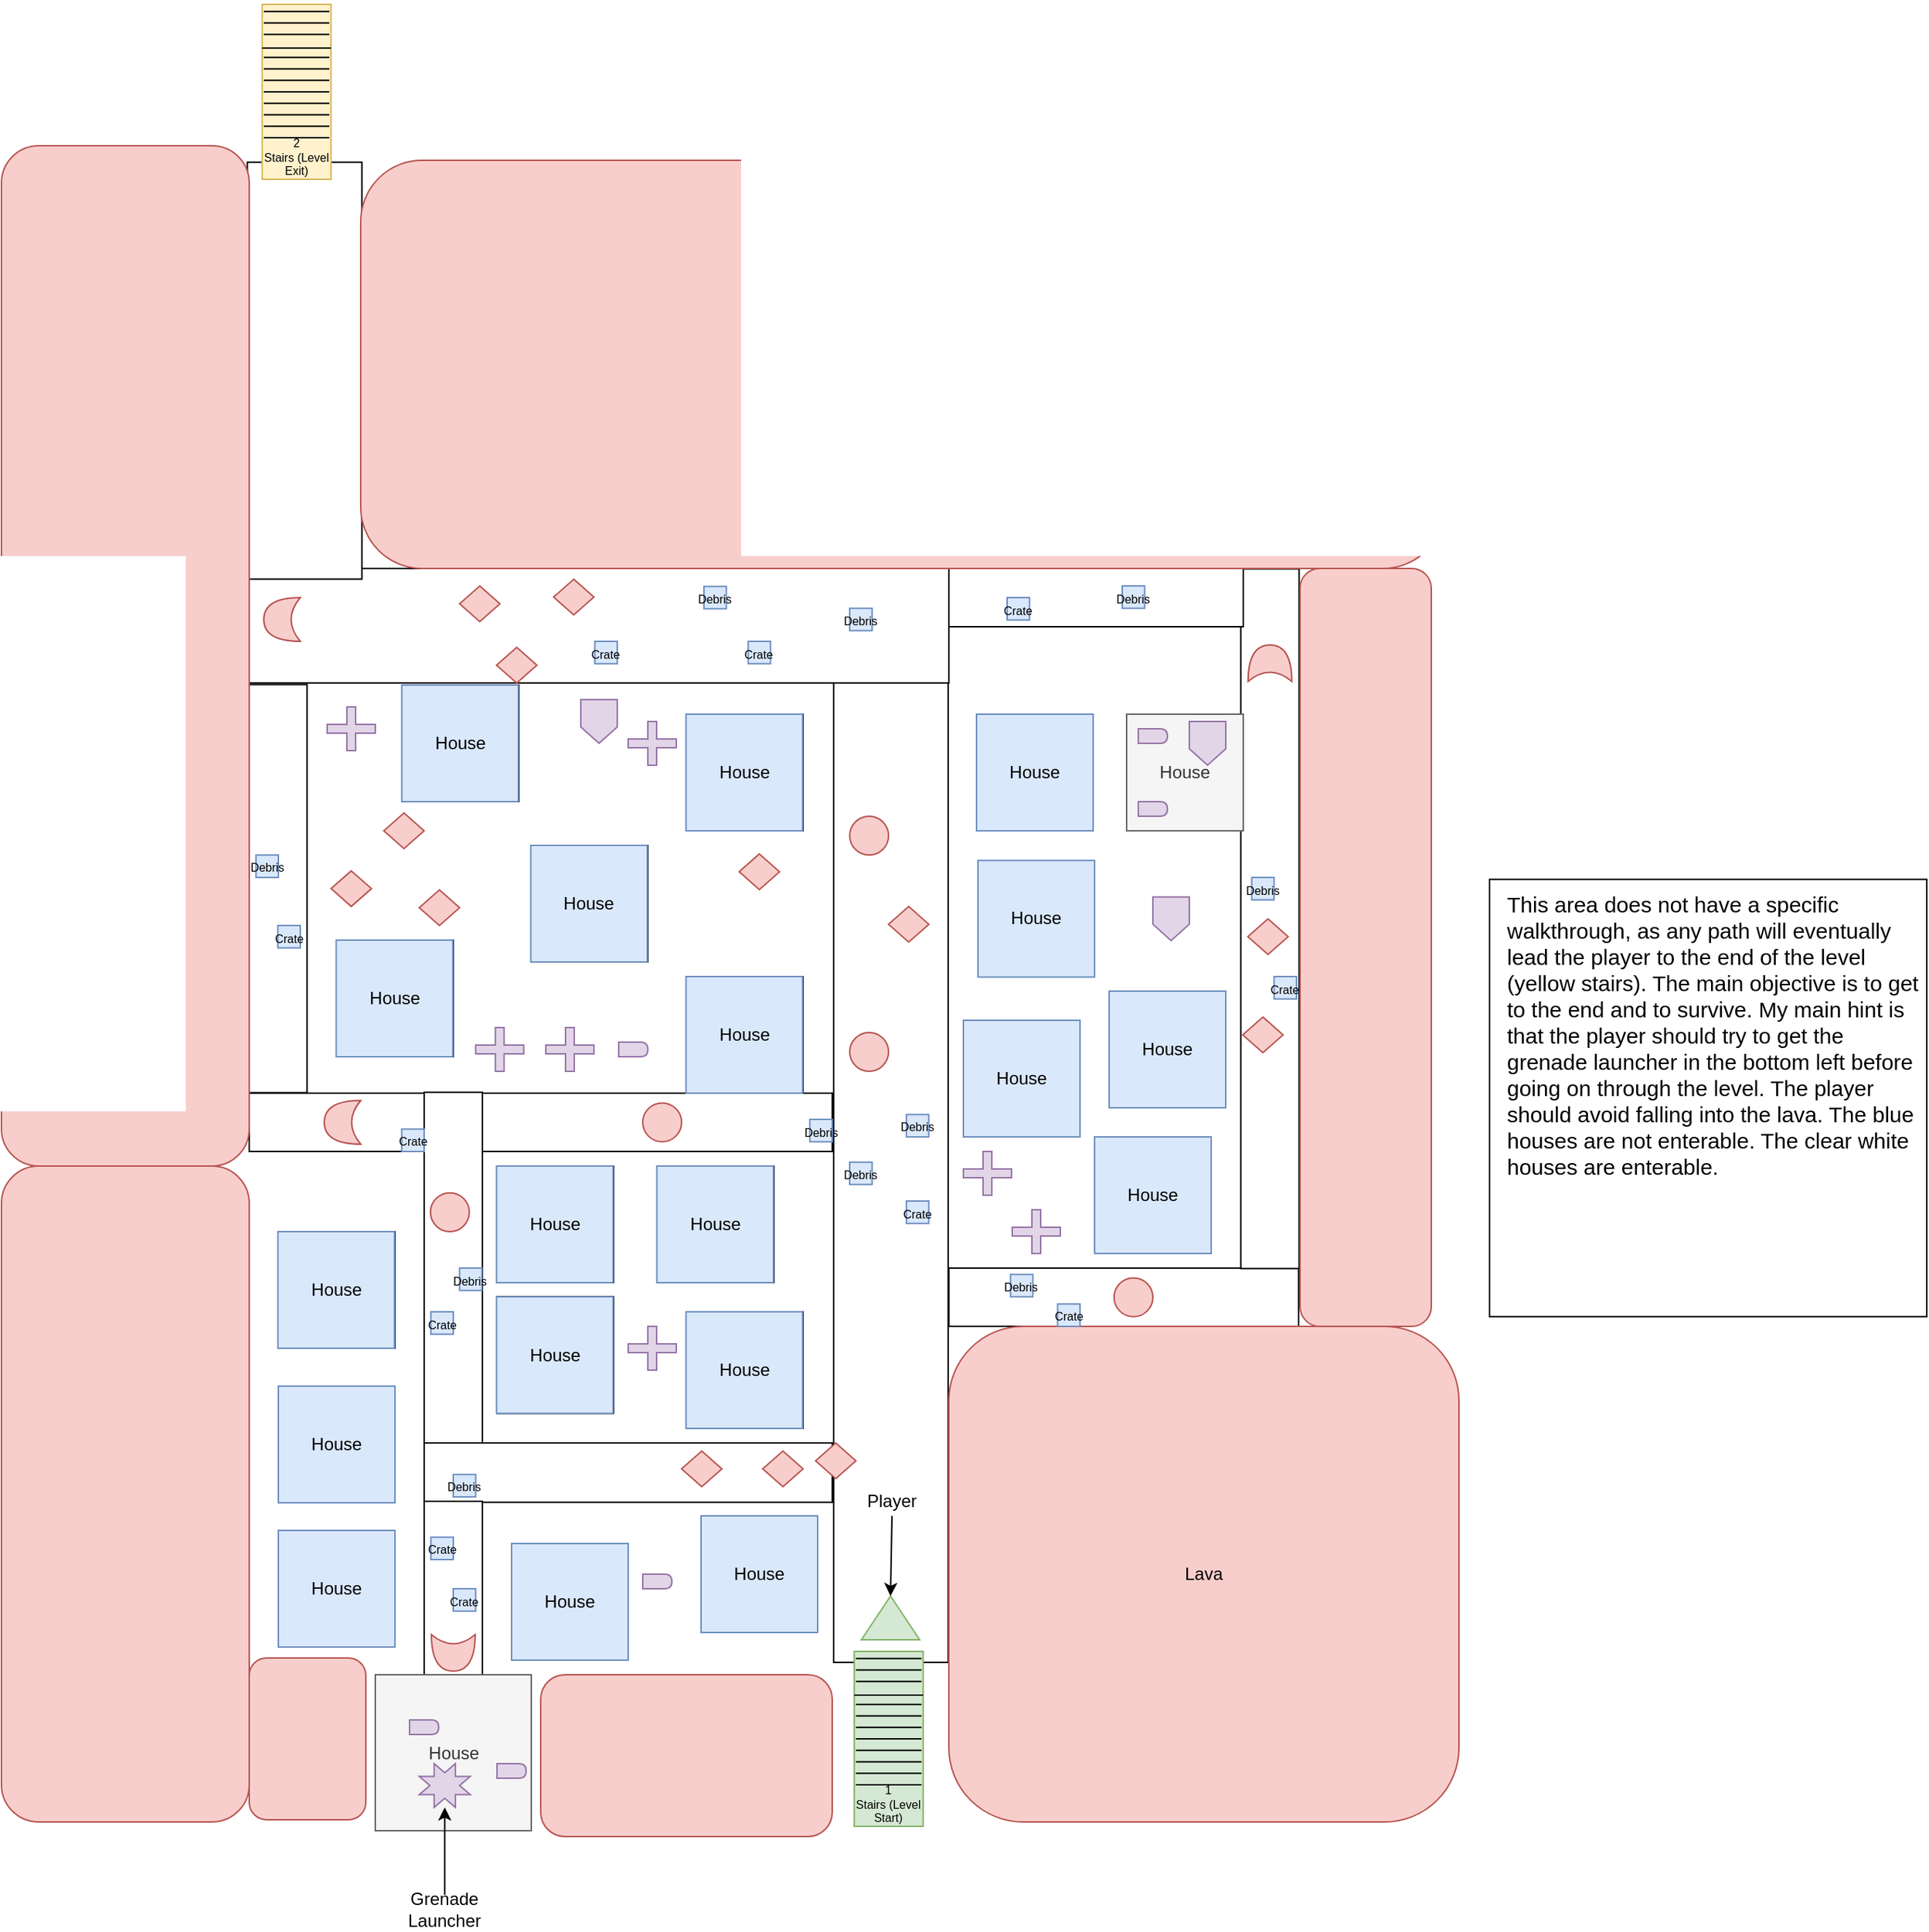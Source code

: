 <mxfile version="13.10.2" type="device"><diagram id="KHucDkZFkjeYPBgwG7DI" name="Page-1"><mxGraphModel dx="2272" dy="1862" grid="1" gridSize="10" guides="1" tooltips="1" connect="1" arrows="1" fold="1" page="1" pageScale="1" pageWidth="850" pageHeight="1100" math="0" shadow="0"><root><mxCell id="0"/><mxCell id="1" parent="0"/><mxCell id="Nf9RurObMq53v27HwAJB-1" value="" style="rounded=0;whiteSpace=wrap;html=1;rotation=90;" parent="1" vertex="1"><mxGeometry x="102.25" y="213.25" width="676" height="78.6" as="geometry"/></mxCell><mxCell id="EfNCAm6itNDDfOD_ca4s-1" value="" style="group" parent="1" vertex="1" connectable="0"><mxGeometry x="416.25" y="580" width="50" height="126" as="geometry"/></mxCell><mxCell id="EfNCAm6itNDDfOD_ca4s-2" value="" style="rounded=0;whiteSpace=wrap;html=1;fillColor=#d5e8d4;strokeColor=#82b366;rotation=90;" parent="EfNCAm6itNDDfOD_ca4s-1" vertex="1"><mxGeometry x="-37.5" y="39.375" width="120" height="47.25" as="geometry"/></mxCell><mxCell id="EfNCAm6itNDDfOD_ca4s-3" value="" style="endArrow=none;html=1;exitX=0.25;exitY=1;exitDx=0;exitDy=0;entryX=0.25;entryY=0;entryDx=0;entryDy=0;" parent="EfNCAm6itNDDfOD_ca4s-1" source="EfNCAm6itNDDfOD_ca4s-2" target="EfNCAm6itNDDfOD_ca4s-2" edge="1"><mxGeometry width="50" height="50" relative="1" as="geometry"><mxPoint x="7.5" y="23.625" as="sourcePoint"/><mxPoint x="45" y="63" as="targetPoint"/></mxGeometry></mxCell><mxCell id="EfNCAm6itNDDfOD_ca4s-4" value="" style="endArrow=none;html=1;exitX=0.25;exitY=1;exitDx=0;exitDy=0;entryX=0.25;entryY=0;entryDx=0;entryDy=0;" parent="EfNCAm6itNDDfOD_ca4s-1" edge="1"><mxGeometry width="50" height="50" relative="1" as="geometry"><mxPoint y="55.125" as="sourcePoint"/><mxPoint x="45" y="55.125" as="targetPoint"/></mxGeometry></mxCell><mxCell id="EfNCAm6itNDDfOD_ca4s-5" value="" style="endArrow=none;html=1;exitX=0.25;exitY=1;exitDx=0;exitDy=0;entryX=0.25;entryY=0;entryDx=0;entryDy=0;" parent="EfNCAm6itNDDfOD_ca4s-1" edge="1"><mxGeometry width="50" height="50" relative="1" as="geometry"><mxPoint y="94.5" as="sourcePoint"/><mxPoint x="45" y="94.5" as="targetPoint"/></mxGeometry></mxCell><mxCell id="EfNCAm6itNDDfOD_ca4s-6" value="" style="endArrow=none;html=1;exitX=0.25;exitY=1;exitDx=0;exitDy=0;entryX=0.25;entryY=0;entryDx=0;entryDy=0;" parent="EfNCAm6itNDDfOD_ca4s-1" edge="1"><mxGeometry width="50" height="50" relative="1" as="geometry"><mxPoint y="86.625" as="sourcePoint"/><mxPoint x="45" y="86.625" as="targetPoint"/></mxGeometry></mxCell><mxCell id="EfNCAm6itNDDfOD_ca4s-7" value="" style="endArrow=none;html=1;exitX=0.25;exitY=1;exitDx=0;exitDy=0;entryX=0.25;entryY=0;entryDx=0;entryDy=0;" parent="EfNCAm6itNDDfOD_ca4s-1" edge="1"><mxGeometry width="50" height="50" relative="1" as="geometry"><mxPoint y="78.75" as="sourcePoint"/><mxPoint x="45" y="78.75" as="targetPoint"/></mxGeometry></mxCell><mxCell id="EfNCAm6itNDDfOD_ca4s-8" value="" style="endArrow=none;html=1;exitX=0.25;exitY=1;exitDx=0;exitDy=0;entryX=0.25;entryY=0;entryDx=0;entryDy=0;" parent="EfNCAm6itNDDfOD_ca4s-1" edge="1"><mxGeometry width="50" height="50" relative="1" as="geometry"><mxPoint y="70.875" as="sourcePoint"/><mxPoint x="45" y="70.875" as="targetPoint"/></mxGeometry></mxCell><mxCell id="EfNCAm6itNDDfOD_ca4s-9" value="" style="endArrow=none;html=1;exitX=0.25;exitY=1;exitDx=0;exitDy=0;entryX=0.25;entryY=0;entryDx=0;entryDy=0;" parent="EfNCAm6itNDDfOD_ca4s-1" edge="1"><mxGeometry width="50" height="50" relative="1" as="geometry"><mxPoint y="47.25" as="sourcePoint"/><mxPoint x="45" y="47.25" as="targetPoint"/></mxGeometry></mxCell><mxCell id="EfNCAm6itNDDfOD_ca4s-10" value="" style="endArrow=none;html=1;exitX=0.25;exitY=1;exitDx=0;exitDy=0;entryX=0.25;entryY=0;entryDx=0;entryDy=0;" parent="EfNCAm6itNDDfOD_ca4s-1" edge="1"><mxGeometry width="50" height="50" relative="1" as="geometry"><mxPoint y="39.375" as="sourcePoint"/><mxPoint x="45" y="39.375" as="targetPoint"/></mxGeometry></mxCell><mxCell id="EfNCAm6itNDDfOD_ca4s-11" value="" style="endArrow=none;html=1;exitX=0.25;exitY=1;exitDx=0;exitDy=0;entryX=0.25;entryY=0;entryDx=0;entryDy=0;" parent="EfNCAm6itNDDfOD_ca4s-1" edge="1"><mxGeometry width="50" height="50" relative="1" as="geometry"><mxPoint y="23.625" as="sourcePoint"/><mxPoint x="45" y="23.625" as="targetPoint"/></mxGeometry></mxCell><mxCell id="EfNCAm6itNDDfOD_ca4s-12" value="" style="endArrow=none;html=1;exitX=0.25;exitY=1;exitDx=0;exitDy=0;entryX=0.25;entryY=0;entryDx=0;entryDy=0;" parent="EfNCAm6itNDDfOD_ca4s-1" edge="1"><mxGeometry width="50" height="50" relative="1" as="geometry"><mxPoint y="15.75" as="sourcePoint"/><mxPoint x="45" y="15.75" as="targetPoint"/></mxGeometry></mxCell><mxCell id="EfNCAm6itNDDfOD_ca4s-13" value="" style="endArrow=none;html=1;exitX=0.25;exitY=1;exitDx=0;exitDy=0;entryX=0.25;entryY=0;entryDx=0;entryDy=0;" parent="EfNCAm6itNDDfOD_ca4s-1" edge="1"><mxGeometry width="50" height="50" relative="1" as="geometry"><mxPoint y="7.875" as="sourcePoint"/><mxPoint x="45" y="7.875" as="targetPoint"/></mxGeometry></mxCell><mxCell id="EfNCAm6itNDDfOD_ca4s-14" value="" style="endArrow=none;html=1;exitX=0.25;exitY=1;exitDx=0;exitDy=0;entryX=0.25;entryY=0;entryDx=0;entryDy=0;" parent="EfNCAm6itNDDfOD_ca4s-1" edge="1"><mxGeometry width="50" height="50" relative="1" as="geometry"><mxPoint y="63" as="sourcePoint"/><mxPoint x="45" y="63" as="targetPoint"/></mxGeometry></mxCell><mxCell id="EfNCAm6itNDDfOD_ca4s-15" value="&lt;font style=&quot;font-size: 8px&quot;&gt;1&lt;br style=&quot;font-size: 8px&quot;&gt;Stairs (Level Start)&lt;/font&gt;" style="text;html=1;strokeColor=none;fillColor=none;align=center;verticalAlign=middle;whiteSpace=wrap;rounded=0;fontSize=8;" parent="EfNCAm6itNDDfOD_ca4s-1" vertex="1"><mxGeometry x="-1" y="98" width="47" height="20" as="geometry"/></mxCell><mxCell id="EfNCAm6itNDDfOD_ca4s-16" value="" style="whiteSpace=wrap;html=1;aspect=fixed;" parent="1" vertex="1"><mxGeometry x="300" y="350" width="80" height="80" as="geometry"/></mxCell><mxCell id="EfNCAm6itNDDfOD_ca4s-17" value="House" style="whiteSpace=wrap;html=1;aspect=fixed;fillColor=#dae8fc;strokeColor=#6c8ebf;" parent="1" vertex="1"><mxGeometry x="310" y="490" width="80" height="80" as="geometry"/></mxCell><mxCell id="EfNCAm6itNDDfOD_ca4s-18" value="" style="rounded=0;whiteSpace=wrap;html=1;rotation=0;" parent="1" vertex="1"><mxGeometry x="120" y="440" width="280" height="40.7" as="geometry"/></mxCell><mxCell id="EfNCAm6itNDDfOD_ca4s-19" value="" style="whiteSpace=wrap;html=1;aspect=fixed;strokeColor=#000000;" parent="1" vertex="1"><mxGeometry x="170" y="339.69" width="80" height="80" as="geometry"/></mxCell><mxCell id="EfNCAm6itNDDfOD_ca4s-20" value="House" style="whiteSpace=wrap;html=1;aspect=fixed;strokeColor=#6c8ebf;fillColor=#dae8fc;" parent="1" vertex="1"><mxGeometry x="180" y="509" width="80" height="80" as="geometry"/></mxCell><mxCell id="EfNCAm6itNDDfOD_ca4s-21" value="" style="shape=delay;whiteSpace=wrap;html=1;fillColor=#e1d5e7;strokeColor=#9673a6;" parent="1" vertex="1"><mxGeometry x="270" y="530" width="20" height="10" as="geometry"/></mxCell><mxCell id="EfNCAm6itNDDfOD_ca4s-22" value="" style="shape=cross;whiteSpace=wrap;html=1;fillColor=#e1d5e7;strokeColor=#9673a6;" parent="1" vertex="1"><mxGeometry x="260" y="360" width="33" height="30" as="geometry"/></mxCell><mxCell id="EfNCAm6itNDDfOD_ca4s-23" value="" style="rounded=0;whiteSpace=wrap;html=1;strokeColor=#000000;rotation=-90;" parent="1" vertex="1"><mxGeometry x="19.68" y="299.69" width="240.63" height="40" as="geometry"/></mxCell><mxCell id="EfNCAm6itNDDfOD_ca4s-24" value="" style="rounded=0;whiteSpace=wrap;html=1;strokeColor=#000000;rotation=-90;" parent="1" vertex="1"><mxGeometry x="80" y="520" width="120" height="40" as="geometry"/></mxCell><mxCell id="EfNCAm6itNDDfOD_ca4s-25" value="House" style="whiteSpace=wrap;html=1;aspect=fixed;strokeColor=#666666;fillColor=#f5f5f5;fontColor=#333333;" parent="1" vertex="1"><mxGeometry x="86.5" y="599" width="107" height="107" as="geometry"/></mxCell><mxCell id="EfNCAm6itNDDfOD_ca4s-27" value="" style="shape=delay;whiteSpace=wrap;html=1;fillColor=#e1d5e7;strokeColor=#9673a6;" parent="1" vertex="1"><mxGeometry x="170" y="660" width="20" height="10" as="geometry"/></mxCell><mxCell id="EfNCAm6itNDDfOD_ca4s-28" value="" style="shape=delay;whiteSpace=wrap;html=1;fillColor=#e1d5e7;strokeColor=#9673a6;" parent="1" vertex="1"><mxGeometry x="110" y="630" width="20" height="10" as="geometry"/></mxCell><mxCell id="EfNCAm6itNDDfOD_ca4s-30" value="" style="whiteSpace=wrap;html=1;aspect=fixed;strokeColor=#000000;" parent="1" vertex="1"><mxGeometry x="20" y="295" width="80" height="80" as="geometry"/></mxCell><mxCell id="EfNCAm6itNDDfOD_ca4s-31" value="House" style="whiteSpace=wrap;html=1;aspect=fixed;strokeColor=#6c8ebf;fillColor=#dae8fc;" parent="1" vertex="1"><mxGeometry x="20" y="401" width="80" height="80" as="geometry"/></mxCell><mxCell id="EfNCAm6itNDDfOD_ca4s-32" value="House" style="whiteSpace=wrap;html=1;aspect=fixed;strokeColor=#6c8ebf;fillColor=#dae8fc;" parent="1" vertex="1"><mxGeometry x="20" y="500" width="80" height="80" as="geometry"/></mxCell><mxCell id="EfNCAm6itNDDfOD_ca4s-33" value="&lt;font style=&quot;font-size: 8px&quot;&gt;Debris&lt;/font&gt;" style="whiteSpace=wrap;html=1;aspect=fixed;fillColor=#dae8fc;strokeColor=#6c8ebf;" parent="1" vertex="1"><mxGeometry x="140" y="461.62" width="15.35" height="15.35" as="geometry"/></mxCell><mxCell id="EfNCAm6itNDDfOD_ca4s-35" value="&lt;font style=&quot;font-size: 8px&quot;&gt;Crate&lt;/font&gt;" style="whiteSpace=wrap;html=1;aspect=fixed;fillColor=#dae8fc;strokeColor=#6c8ebf;" parent="1" vertex="1"><mxGeometry x="124.65" y="504.65" width="15.35" height="15.35" as="geometry"/></mxCell><mxCell id="EfNCAm6itNDDfOD_ca4s-36" value="&lt;font style=&quot;font-size: 8px&quot;&gt;Crate&lt;/font&gt;" style="whiteSpace=wrap;html=1;aspect=fixed;fillColor=#dae8fc;strokeColor=#6c8ebf;" parent="1" vertex="1"><mxGeometry x="140" y="540" width="15.35" height="15.35" as="geometry"/></mxCell><mxCell id="EfNCAm6itNDDfOD_ca4s-37" value="" style="rounded=0;whiteSpace=wrap;html=1;strokeColor=#000000;" parent="1" vertex="1"><mxGeometry x="160" y="200" width="240" height="40" as="geometry"/></mxCell><mxCell id="EfNCAm6itNDDfOD_ca4s-39" value="" style="whiteSpace=wrap;html=1;aspect=fixed;strokeColor=#000000;" parent="1" vertex="1"><mxGeometry x="280" y="250" width="80" height="80" as="geometry"/></mxCell><mxCell id="EfNCAm6itNDDfOD_ca4s-40" value="" style="whiteSpace=wrap;html=1;aspect=fixed;strokeColor=#000000;" parent="1" vertex="1"><mxGeometry x="170" y="250" width="80" height="80" as="geometry"/></mxCell><mxCell id="EfNCAm6itNDDfOD_ca4s-42" value="" style="rounded=0;whiteSpace=wrap;html=1;strokeColor=#000000;" parent="1" vertex="1"><mxGeometry x="480" y="320" width="240" height="40" as="geometry"/></mxCell><mxCell id="EfNCAm6itNDDfOD_ca4s-43" value="" style="rounded=0;whiteSpace=wrap;html=1;strokeColor=#000000;rotation=-90;" parent="1" vertex="1"><mxGeometry x="460.32" y="60.32" width="480" height="40" as="geometry"/></mxCell><mxCell id="EfNCAm6itNDDfOD_ca4s-45" value="" style="rounded=0;whiteSpace=wrap;html=1;rotation=0;" parent="1" vertex="1"><mxGeometry y="-160" width="480" height="78.6" as="geometry"/></mxCell><mxCell id="EfNCAm6itNDDfOD_ca4s-46" value="House" style="whiteSpace=wrap;html=1;aspect=fixed;strokeColor=#6c8ebf;fillColor=#dae8fc;" parent="1" vertex="1"><mxGeometry x="490" y="150" width="80" height="80" as="geometry"/></mxCell><mxCell id="EfNCAm6itNDDfOD_ca4s-47" value="House" style="whiteSpace=wrap;html=1;aspect=fixed;strokeColor=#6c8ebf;fillColor=#dae8fc;" parent="1" vertex="1"><mxGeometry x="590" y="130" width="80" height="80" as="geometry"/></mxCell><mxCell id="EfNCAm6itNDDfOD_ca4s-48" value="House&lt;span style=&quot;color: rgba(0 , 0 , 0 , 0) ; font-family: monospace ; font-size: 0px&quot;&gt;%3CmxGraphModel%3E%3Croot%3E%3CmxCell%20id%3D%220%22%2F%3E%3CmxCell%20id%3D%221%22%20parent%3D%220%22%2F%3E%3CmxCell%20id%3D%222%22%20value%3D%22%22%20style%3D%22shape%3Dxor%3BwhiteSpace%3Dwrap%3Bhtml%3D1%3BstrokeColor%3D%23b85450%3BfillColor%3D%23f8cecc%3B%22%20vertex%3D%221%22%20parent%3D%221%22%3E%3CmxGeometry%20x%3D%221330%22%20y%3D%22-250%22%20width%3D%2230%22%20height%3D%2240%22%20as%3D%22geometry%22%2F%3E%3C%2FmxCell%3E%3C%2Froot%3E%3C%2FmxGraphModel%3E&lt;/span&gt;" style="whiteSpace=wrap;html=1;aspect=fixed;strokeColor=#6c8ebf;fillColor=#dae8fc;" parent="1" vertex="1"><mxGeometry x="580" y="230" width="80" height="80" as="geometry"/></mxCell><mxCell id="EfNCAm6itNDDfOD_ca4s-49" value="" style="shape=cross;whiteSpace=wrap;html=1;fillColor=#e1d5e7;strokeColor=#9673a6;" parent="1" vertex="1"><mxGeometry x="490" y="240" width="33" height="30" as="geometry"/></mxCell><mxCell id="EfNCAm6itNDDfOD_ca4s-50" value="" style="shape=cross;whiteSpace=wrap;html=1;fillColor=#e1d5e7;strokeColor=#9673a6;" parent="1" vertex="1"><mxGeometry x="523.5" y="280" width="33" height="30" as="geometry"/></mxCell><mxCell id="EfNCAm6itNDDfOD_ca4s-52" value="House" style="whiteSpace=wrap;html=1;aspect=fixed;strokeColor=#6c8ebf;fillColor=#dae8fc;" parent="1" vertex="1"><mxGeometry x="500" y="40.32" width="80" height="80" as="geometry"/></mxCell><mxCell id="EfNCAm6itNDDfOD_ca4s-53" value="House" style="whiteSpace=wrap;html=1;aspect=fixed;strokeColor=#666666;fillColor=#f5f5f5;fontColor=#333333;" parent="1" vertex="1"><mxGeometry x="602" y="-60" width="80" height="80" as="geometry"/></mxCell><mxCell id="EfNCAm6itNDDfOD_ca4s-54" value="House" style="whiteSpace=wrap;html=1;aspect=fixed;strokeColor=#6c8ebf;fillColor=#dae8fc;" parent="1" vertex="1"><mxGeometry x="499" y="-60" width="80" height="80" as="geometry"/></mxCell><mxCell id="EfNCAm6itNDDfOD_ca4s-56" value="" style="shape=offPageConnector;whiteSpace=wrap;html=1;fillColor=#e1d5e7;strokeColor=#9673a6;" parent="1" vertex="1"><mxGeometry x="620" y="65.32" width="25" height="30" as="geometry"/></mxCell><mxCell id="EfNCAm6itNDDfOD_ca4s-57" value="" style="rounded=0;whiteSpace=wrap;html=1;strokeColor=#000000;" parent="1" vertex="1"><mxGeometry x="480" y="-160" width="202" height="40" as="geometry"/></mxCell><mxCell id="EfNCAm6itNDDfOD_ca4s-60" value="" style="shape=delay;whiteSpace=wrap;html=1;fillColor=#e1d5e7;strokeColor=#9673a6;" parent="1" vertex="1"><mxGeometry x="610" width="20" height="10" as="geometry"/></mxCell><mxCell id="EfNCAm6itNDDfOD_ca4s-61" value="" style="shape=delay;whiteSpace=wrap;html=1;fillColor=#e1d5e7;strokeColor=#9673a6;" parent="1" vertex="1"><mxGeometry x="610" y="-50" width="20" height="10" as="geometry"/></mxCell><mxCell id="EfNCAm6itNDDfOD_ca4s-64" value="" style="whiteSpace=wrap;html=1;aspect=fixed;strokeColor=#000000;" parent="1" vertex="1"><mxGeometry x="105" y="-80" width="80" height="80" as="geometry"/></mxCell><mxCell id="EfNCAm6itNDDfOD_ca4s-65" value="" style="whiteSpace=wrap;html=1;aspect=fixed;strokeColor=#000000;" parent="1" vertex="1"><mxGeometry x="193.5" y="30" width="80" height="80" as="geometry"/></mxCell><mxCell id="EfNCAm6itNDDfOD_ca4s-66" value="" style="whiteSpace=wrap;html=1;aspect=fixed;strokeColor=#000000;" parent="1" vertex="1"><mxGeometry x="300" y="-60" width="80" height="80" as="geometry"/></mxCell><mxCell id="EfNCAm6itNDDfOD_ca4s-67" value="" style="whiteSpace=wrap;html=1;aspect=fixed;strokeColor=#000000;" parent="1" vertex="1"><mxGeometry x="300" y="120" width="80" height="80" as="geometry"/></mxCell><mxCell id="EfNCAm6itNDDfOD_ca4s-68" value="" style="rounded=0;whiteSpace=wrap;html=1;strokeColor=#000000;" parent="1" vertex="1"><mxGeometry y="200" width="120" height="40" as="geometry"/></mxCell><mxCell id="EfNCAm6itNDDfOD_ca4s-69" value="" style="rounded=0;whiteSpace=wrap;html=1;strokeColor=#000000;rotation=-90;" parent="1" vertex="1"><mxGeometry x="-120.32" y="39.68" width="280" height="40" as="geometry"/></mxCell><mxCell id="EfNCAm6itNDDfOD_ca4s-70" value="" style="whiteSpace=wrap;html=1;aspect=fixed;strokeColor=#000000;" parent="1" vertex="1"><mxGeometry x="60" y="95" width="80" height="80" as="geometry"/></mxCell><mxCell id="EfNCAm6itNDDfOD_ca4s-71" value="" style="rounded=0;whiteSpace=wrap;html=1;rotation=90;" parent="1" vertex="1"><mxGeometry x="-105" y="-335" width="286" height="78.6" as="geometry"/></mxCell><mxCell id="EfNCAm6itNDDfOD_ca4s-85" value="" style="rounded=1;whiteSpace=wrap;html=1;strokeColor=#b85450;fillColor=#f8cecc;" parent="1" vertex="1"><mxGeometry x="76.5" y="-440" width="743.5" height="280" as="geometry"/></mxCell><mxCell id="EfNCAm6itNDDfOD_ca4s-86" value="" style="rounded=1;whiteSpace=wrap;html=1;strokeColor=#b85450;fillColor=#f8cecc;" parent="1" vertex="1"><mxGeometry x="721" y="-160" width="90" height="520" as="geometry"/></mxCell><mxCell id="EfNCAm6itNDDfOD_ca4s-87" value="Lava" style="rounded=1;whiteSpace=wrap;html=1;strokeColor=#b85450;fillColor=#f8cecc;" parent="1" vertex="1"><mxGeometry x="480" y="360" width="350" height="340" as="geometry"/></mxCell><mxCell id="EfNCAm6itNDDfOD_ca4s-88" value="" style="rounded=1;whiteSpace=wrap;html=1;strokeColor=#b85450;fillColor=#f8cecc;" parent="1" vertex="1"><mxGeometry x="-170" y="-450" width="170" height="700" as="geometry"/></mxCell><mxCell id="EfNCAm6itNDDfOD_ca4s-89" value="" style="rounded=1;whiteSpace=wrap;html=1;strokeColor=#b85450;fillColor=#f8cecc;" parent="1" vertex="1"><mxGeometry x="-170" y="250" width="170" height="450" as="geometry"/></mxCell><mxCell id="EfNCAm6itNDDfOD_ca4s-90" value="" style="rounded=1;whiteSpace=wrap;html=1;strokeColor=#b85450;fillColor=#f8cecc;" parent="1" vertex="1"><mxGeometry x="200" y="599" width="200" height="111" as="geometry"/></mxCell><mxCell id="EfNCAm6itNDDfOD_ca4s-91" value="" style="rounded=1;whiteSpace=wrap;html=1;strokeColor=#b85450;fillColor=#f8cecc;" parent="1" vertex="1"><mxGeometry y="587.5" width="80" height="111" as="geometry"/></mxCell><mxCell id="EfNCAm6itNDDfOD_ca4s-92" value="" style="group" parent="1" vertex="1" connectable="0"><mxGeometry x="10" y="-550" width="50" height="126" as="geometry"/></mxCell><mxCell id="EfNCAm6itNDDfOD_ca4s-93" value="" style="rounded=0;whiteSpace=wrap;html=1;fillColor=#fff2cc;strokeColor=#d6b656;rotation=90;" parent="EfNCAm6itNDDfOD_ca4s-92" vertex="1"><mxGeometry x="-37.5" y="39.375" width="120" height="47.25" as="geometry"/></mxCell><mxCell id="EfNCAm6itNDDfOD_ca4s-94" value="" style="endArrow=none;html=1;exitX=0.25;exitY=1;exitDx=0;exitDy=0;entryX=0.25;entryY=0;entryDx=0;entryDy=0;" parent="EfNCAm6itNDDfOD_ca4s-92" source="EfNCAm6itNDDfOD_ca4s-93" target="EfNCAm6itNDDfOD_ca4s-93" edge="1"><mxGeometry width="50" height="50" relative="1" as="geometry"><mxPoint x="7.5" y="23.625" as="sourcePoint"/><mxPoint x="45" y="63" as="targetPoint"/></mxGeometry></mxCell><mxCell id="EfNCAm6itNDDfOD_ca4s-95" value="" style="endArrow=none;html=1;exitX=0.25;exitY=1;exitDx=0;exitDy=0;entryX=0.25;entryY=0;entryDx=0;entryDy=0;" parent="EfNCAm6itNDDfOD_ca4s-92" edge="1"><mxGeometry width="50" height="50" relative="1" as="geometry"><mxPoint y="55.125" as="sourcePoint"/><mxPoint x="45" y="55.125" as="targetPoint"/></mxGeometry></mxCell><mxCell id="EfNCAm6itNDDfOD_ca4s-96" value="" style="endArrow=none;html=1;exitX=0.25;exitY=1;exitDx=0;exitDy=0;entryX=0.25;entryY=0;entryDx=0;entryDy=0;" parent="EfNCAm6itNDDfOD_ca4s-92" edge="1"><mxGeometry width="50" height="50" relative="1" as="geometry"><mxPoint y="94.5" as="sourcePoint"/><mxPoint x="45" y="94.5" as="targetPoint"/></mxGeometry></mxCell><mxCell id="EfNCAm6itNDDfOD_ca4s-97" value="" style="endArrow=none;html=1;exitX=0.25;exitY=1;exitDx=0;exitDy=0;entryX=0.25;entryY=0;entryDx=0;entryDy=0;" parent="EfNCAm6itNDDfOD_ca4s-92" edge="1"><mxGeometry width="50" height="50" relative="1" as="geometry"><mxPoint y="86.625" as="sourcePoint"/><mxPoint x="45" y="86.625" as="targetPoint"/></mxGeometry></mxCell><mxCell id="EfNCAm6itNDDfOD_ca4s-98" value="" style="endArrow=none;html=1;exitX=0.25;exitY=1;exitDx=0;exitDy=0;entryX=0.25;entryY=0;entryDx=0;entryDy=0;" parent="EfNCAm6itNDDfOD_ca4s-92" edge="1"><mxGeometry width="50" height="50" relative="1" as="geometry"><mxPoint y="78.75" as="sourcePoint"/><mxPoint x="45" y="78.75" as="targetPoint"/></mxGeometry></mxCell><mxCell id="EfNCAm6itNDDfOD_ca4s-99" value="" style="endArrow=none;html=1;exitX=0.25;exitY=1;exitDx=0;exitDy=0;entryX=0.25;entryY=0;entryDx=0;entryDy=0;" parent="EfNCAm6itNDDfOD_ca4s-92" edge="1"><mxGeometry width="50" height="50" relative="1" as="geometry"><mxPoint y="70.875" as="sourcePoint"/><mxPoint x="45" y="70.875" as="targetPoint"/></mxGeometry></mxCell><mxCell id="EfNCAm6itNDDfOD_ca4s-100" value="" style="endArrow=none;html=1;exitX=0.25;exitY=1;exitDx=0;exitDy=0;entryX=0.25;entryY=0;entryDx=0;entryDy=0;" parent="EfNCAm6itNDDfOD_ca4s-92" edge="1"><mxGeometry width="50" height="50" relative="1" as="geometry"><mxPoint y="47.25" as="sourcePoint"/><mxPoint x="45" y="47.25" as="targetPoint"/></mxGeometry></mxCell><mxCell id="EfNCAm6itNDDfOD_ca4s-101" value="" style="endArrow=none;html=1;exitX=0.25;exitY=1;exitDx=0;exitDy=0;entryX=0.25;entryY=0;entryDx=0;entryDy=0;" parent="EfNCAm6itNDDfOD_ca4s-92" edge="1"><mxGeometry width="50" height="50" relative="1" as="geometry"><mxPoint y="39.375" as="sourcePoint"/><mxPoint x="45" y="39.375" as="targetPoint"/></mxGeometry></mxCell><mxCell id="EfNCAm6itNDDfOD_ca4s-102" value="" style="endArrow=none;html=1;exitX=0.25;exitY=1;exitDx=0;exitDy=0;entryX=0.25;entryY=0;entryDx=0;entryDy=0;" parent="EfNCAm6itNDDfOD_ca4s-92" edge="1"><mxGeometry width="50" height="50" relative="1" as="geometry"><mxPoint y="23.625" as="sourcePoint"/><mxPoint x="45" y="23.625" as="targetPoint"/></mxGeometry></mxCell><mxCell id="EfNCAm6itNDDfOD_ca4s-103" value="" style="endArrow=none;html=1;exitX=0.25;exitY=1;exitDx=0;exitDy=0;entryX=0.25;entryY=0;entryDx=0;entryDy=0;" parent="EfNCAm6itNDDfOD_ca4s-92" edge="1"><mxGeometry width="50" height="50" relative="1" as="geometry"><mxPoint y="15.75" as="sourcePoint"/><mxPoint x="45" y="15.75" as="targetPoint"/></mxGeometry></mxCell><mxCell id="EfNCAm6itNDDfOD_ca4s-104" value="" style="endArrow=none;html=1;exitX=0.25;exitY=1;exitDx=0;exitDy=0;entryX=0.25;entryY=0;entryDx=0;entryDy=0;" parent="EfNCAm6itNDDfOD_ca4s-92" edge="1"><mxGeometry width="50" height="50" relative="1" as="geometry"><mxPoint y="7.875" as="sourcePoint"/><mxPoint x="45" y="7.875" as="targetPoint"/></mxGeometry></mxCell><mxCell id="EfNCAm6itNDDfOD_ca4s-105" value="" style="endArrow=none;html=1;exitX=0.25;exitY=1;exitDx=0;exitDy=0;entryX=0.25;entryY=0;entryDx=0;entryDy=0;" parent="EfNCAm6itNDDfOD_ca4s-92" edge="1"><mxGeometry width="50" height="50" relative="1" as="geometry"><mxPoint y="63" as="sourcePoint"/><mxPoint x="45" y="63" as="targetPoint"/></mxGeometry></mxCell><mxCell id="EfNCAm6itNDDfOD_ca4s-106" value="&lt;font style=&quot;font-size: 8px&quot;&gt;2&lt;br style=&quot;font-size: 8px&quot;&gt;Stairs (Level Exit)&lt;/font&gt;" style="text;html=1;strokeColor=none;fillColor=none;align=center;verticalAlign=middle;whiteSpace=wrap;rounded=0;fontSize=8;" parent="EfNCAm6itNDDfOD_ca4s-92" vertex="1"><mxGeometry x="-1" y="98" width="47" height="20" as="geometry"/></mxCell><mxCell id="EfNCAm6itNDDfOD_ca4s-107" value="" style="whiteSpace=wrap;html=1;aspect=fixed;strokeColor=#000000;" parent="1" vertex="1"><mxGeometry x="851" y="53.32" width="300" height="300" as="geometry"/></mxCell><mxCell id="EfNCAm6itNDDfOD_ca4s-108" value="&lt;font style=&quot;font-size: 15px&quot;&gt;This area does not have a specific walkthrough, as any path will eventually lead the player to the end of the level (yellow stairs). The main objective is to get to the end and to survive. My main hint is that the player should try to get the grenade launcher in the bottom left before going on through the level. The player should avoid falling into the lava. The blue houses are not enterable. The clear white houses are enterable.&lt;/font&gt;" style="text;html=1;strokeColor=none;fillColor=none;align=left;verticalAlign=middle;whiteSpace=wrap;rounded=0;" parent="1" vertex="1"><mxGeometry x="861" y="150" width="290" height="20" as="geometry"/></mxCell><mxCell id="EfNCAm6itNDDfOD_ca4s-109" value="" style="shape=offPageConnector;whiteSpace=wrap;html=1;fillColor=#e1d5e7;strokeColor=#9673a6;" parent="1" vertex="1"><mxGeometry x="227.5" y="-70" width="25" height="30" as="geometry"/></mxCell><mxCell id="EfNCAm6itNDDfOD_ca4s-110" value="" style="shape=cross;whiteSpace=wrap;html=1;fillColor=#e1d5e7;strokeColor=#9673a6;" parent="1" vertex="1"><mxGeometry x="53.5" y="-65" width="33" height="30" as="geometry"/></mxCell><mxCell id="EfNCAm6itNDDfOD_ca4s-111" value="" style="shape=cross;whiteSpace=wrap;html=1;fillColor=#e1d5e7;strokeColor=#9673a6;" parent="1" vertex="1"><mxGeometry x="260" y="-55" width="33" height="30" as="geometry"/></mxCell><mxCell id="EfNCAm6itNDDfOD_ca4s-112" value="" style="shape=cross;whiteSpace=wrap;html=1;fillColor=#e1d5e7;strokeColor=#9673a6;" parent="1" vertex="1"><mxGeometry x="155.35" y="155" width="33" height="30" as="geometry"/></mxCell><mxCell id="EfNCAm6itNDDfOD_ca4s-113" value="" style="shape=cross;whiteSpace=wrap;html=1;fillColor=#e1d5e7;strokeColor=#9673a6;" parent="1" vertex="1"><mxGeometry x="203.5" y="155" width="33" height="30" as="geometry"/></mxCell><mxCell id="EfNCAm6itNDDfOD_ca4s-114" value="" style="shape=delay;whiteSpace=wrap;html=1;fillColor=#e1d5e7;strokeColor=#9673a6;" parent="1" vertex="1"><mxGeometry x="253.5" y="165" width="20" height="10" as="geometry"/></mxCell><mxCell id="EfNCAm6itNDDfOD_ca4s-116" value="" style="triangle;whiteSpace=wrap;html=1;fillColor=#d5e8d4;rotation=-90;strokeColor=#82b366;" parent="1" vertex="1"><mxGeometry x="425" y="540" width="30" height="40" as="geometry"/></mxCell><mxCell id="EfNCAm6itNDDfOD_ca4s-117" value="House" style="whiteSpace=wrap;html=1;aspect=fixed;strokeColor=#6c8ebf;fillColor=#dae8fc;" parent="1" vertex="1"><mxGeometry x="169.68" y="250" width="80" height="80" as="geometry"/></mxCell><mxCell id="EfNCAm6itNDDfOD_ca4s-118" value="House" style="whiteSpace=wrap;html=1;aspect=fixed;strokeColor=#6c8ebf;fillColor=#dae8fc;" parent="1" vertex="1"><mxGeometry x="59.68" y="95" width="80" height="80" as="geometry"/></mxCell><mxCell id="EfNCAm6itNDDfOD_ca4s-119" value="House" style="whiteSpace=wrap;html=1;aspect=fixed;strokeColor=#6c8ebf;fillColor=#dae8fc;" parent="1" vertex="1"><mxGeometry x="193.18" y="30" width="80" height="80" as="geometry"/></mxCell><mxCell id="EfNCAm6itNDDfOD_ca4s-120" value="House" style="whiteSpace=wrap;html=1;aspect=fixed;strokeColor=#6c8ebf;fillColor=#dae8fc;" parent="1" vertex="1"><mxGeometry x="104.68" y="-80" width="80" height="80" as="geometry"/></mxCell><mxCell id="EfNCAm6itNDDfOD_ca4s-121" value="House" style="whiteSpace=wrap;html=1;aspect=fixed;strokeColor=#6c8ebf;fillColor=#dae8fc;" parent="1" vertex="1"><mxGeometry x="299.68" y="-60" width="80" height="80" as="geometry"/></mxCell><mxCell id="EfNCAm6itNDDfOD_ca4s-122" value="House" style="whiteSpace=wrap;html=1;aspect=fixed;strokeColor=#6c8ebf;fillColor=#dae8fc;" parent="1" vertex="1"><mxGeometry x="299.68" y="120" width="80" height="80" as="geometry"/></mxCell><mxCell id="EfNCAm6itNDDfOD_ca4s-123" value="House" style="whiteSpace=wrap;html=1;aspect=fixed;strokeColor=#6c8ebf;fillColor=#dae8fc;" parent="1" vertex="1"><mxGeometry x="279.68" y="250" width="80" height="80" as="geometry"/></mxCell><mxCell id="EfNCAm6itNDDfOD_ca4s-124" value="House" style="whiteSpace=wrap;html=1;aspect=fixed;fillColor=#dae8fc;strokeColor=#6c8ebf;" parent="1" vertex="1"><mxGeometry x="299.68" y="350" width="80" height="80" as="geometry"/></mxCell><mxCell id="EfNCAm6itNDDfOD_ca4s-125" value="House" style="whiteSpace=wrap;html=1;aspect=fixed;strokeColor=#6c8ebf;fillColor=#dae8fc;" parent="1" vertex="1"><mxGeometry x="169.68" y="339.69" width="80" height="80" as="geometry"/></mxCell><mxCell id="EfNCAm6itNDDfOD_ca4s-126" value="House" style="whiteSpace=wrap;html=1;aspect=fixed;strokeColor=#6c8ebf;fillColor=#dae8fc;" parent="1" vertex="1"><mxGeometry x="19.68" y="295" width="80" height="80" as="geometry"/></mxCell><mxCell id="EfNCAm6itNDDfOD_ca4s-137" value="" style="shape=xor;whiteSpace=wrap;html=1;strokeColor=#b85450;fillColor=#f8cecc;rotation=90;" parent="1" vertex="1"><mxGeometry x="127.5" y="569" width="25" height="30" as="geometry"/></mxCell><mxCell id="EfNCAm6itNDDfOD_ca4s-138" value="" style="shape=xor;whiteSpace=wrap;html=1;strokeColor=#b85450;fillColor=#f8cecc;rotation=-180;" parent="1" vertex="1"><mxGeometry x="51.5" y="205" width="25" height="30" as="geometry"/></mxCell><mxCell id="EfNCAm6itNDDfOD_ca4s-139" value="" style="shape=xor;whiteSpace=wrap;html=1;strokeColor=#b85450;fillColor=#f8cecc;rotation=-90;" parent="1" vertex="1"><mxGeometry x="687.82" y="-110" width="25" height="30" as="geometry"/></mxCell><mxCell id="EfNCAm6itNDDfOD_ca4s-140" value="" style="shape=xor;whiteSpace=wrap;html=1;strokeColor=#b85450;fillColor=#f8cecc;rotation=-180;" parent="1" vertex="1"><mxGeometry x="10" y="-140" width="25" height="30" as="geometry"/></mxCell><mxCell id="EfNCAm6itNDDfOD_ca4s-141" value="" style="ellipse;whiteSpace=wrap;html=1;aspect=fixed;fillColor=#f8cecc;strokeColor=#b85450;" parent="1" vertex="1"><mxGeometry x="412" y="10.0" width="26.63" height="26.63" as="geometry"/></mxCell><mxCell id="EfNCAm6itNDDfOD_ca4s-142" value="" style="ellipse;whiteSpace=wrap;html=1;aspect=fixed;fillColor=#f8cecc;strokeColor=#b85450;" parent="1" vertex="1"><mxGeometry x="593.37" y="326.69" width="26.63" height="26.63" as="geometry"/></mxCell><mxCell id="EfNCAm6itNDDfOD_ca4s-143" value="" style="ellipse;whiteSpace=wrap;html=1;aspect=fixed;fillColor=#f8cecc;strokeColor=#b85450;direction=south;" parent="1" vertex="1"><mxGeometry x="124.36" y="268.37" width="26.63" height="26.63" as="geometry"/></mxCell><mxCell id="EfNCAm6itNDDfOD_ca4s-144" value="" style="ellipse;whiteSpace=wrap;html=1;aspect=fixed;fillColor=#f8cecc;strokeColor=#b85450;" parent="1" vertex="1"><mxGeometry x="412" y="158.37" width="26.63" height="26.63" as="geometry"/></mxCell><mxCell id="EfNCAm6itNDDfOD_ca4s-145" value="&lt;font style=&quot;font-size: 8px&quot;&gt;Crate&lt;/font&gt;" style="whiteSpace=wrap;html=1;aspect=fixed;fillColor=#dae8fc;strokeColor=#6c8ebf;" parent="1" vertex="1"><mxGeometry x="124.65" y="350" width="15.35" height="15.35" as="geometry"/></mxCell><mxCell id="EfNCAm6itNDDfOD_ca4s-146" value="" style="ellipse;whiteSpace=wrap;html=1;aspect=fixed;fillColor=#f8cecc;strokeColor=#b85450;direction=south;" parent="1" vertex="1"><mxGeometry x="270" y="206.69" width="26.63" height="26.63" as="geometry"/></mxCell><mxCell id="EfNCAm6itNDDfOD_ca4s-149" value="&lt;font style=&quot;font-size: 8px&quot;&gt;Debris&lt;/font&gt;" style="whiteSpace=wrap;html=1;aspect=fixed;fillColor=#dae8fc;strokeColor=#6c8ebf;" parent="1" vertex="1"><mxGeometry x="144.33" y="320" width="15.35" height="15.35" as="geometry"/></mxCell><mxCell id="EfNCAm6itNDDfOD_ca4s-150" value="&lt;font style=&quot;font-size: 8px&quot;&gt;Debris&lt;/font&gt;" style="whiteSpace=wrap;html=1;aspect=fixed;fillColor=#dae8fc;strokeColor=#6c8ebf;" parent="1" vertex="1"><mxGeometry x="522.32" y="324.34" width="15.35" height="15.35" as="geometry"/></mxCell><mxCell id="EfNCAm6itNDDfOD_ca4s-151" value="&lt;font style=&quot;font-size: 8px&quot;&gt;Crate&lt;/font&gt;" style="whiteSpace=wrap;html=1;aspect=fixed;fillColor=#dae8fc;strokeColor=#6c8ebf;" parent="1" vertex="1"><mxGeometry x="554.65" y="344.65" width="15.35" height="15.35" as="geometry"/></mxCell><mxCell id="EfNCAm6itNDDfOD_ca4s-152" value="&lt;font style=&quot;font-size: 8px&quot;&gt;Crate&lt;/font&gt;" style="whiteSpace=wrap;html=1;aspect=fixed;fillColor=#dae8fc;strokeColor=#6c8ebf;" parent="1" vertex="1"><mxGeometry x="450.9" y="274.01" width="15.35" height="15.35" as="geometry"/></mxCell><mxCell id="EfNCAm6itNDDfOD_ca4s-153" value="&lt;font style=&quot;font-size: 8px&quot;&gt;Debris&lt;/font&gt;" style="whiteSpace=wrap;html=1;aspect=fixed;fillColor=#dae8fc;strokeColor=#6c8ebf;" parent="1" vertex="1"><mxGeometry x="412.0" y="247.32" width="15.35" height="15.35" as="geometry"/></mxCell><mxCell id="EfNCAm6itNDDfOD_ca4s-154" value="&lt;font style=&quot;font-size: 8px&quot;&gt;Debris&lt;/font&gt;" style="whiteSpace=wrap;html=1;aspect=fixed;fillColor=#dae8fc;strokeColor=#6c8ebf;" parent="1" vertex="1"><mxGeometry x="450.9" y="214.65" width="15.35" height="15.35" as="geometry"/></mxCell><mxCell id="EfNCAm6itNDDfOD_ca4s-155" value="&lt;font style=&quot;font-size: 8px&quot;&gt;Debris&lt;/font&gt;" style="whiteSpace=wrap;html=1;aspect=fixed;fillColor=#dae8fc;strokeColor=#6c8ebf;" parent="1" vertex="1"><mxGeometry x="384.65" y="217.97" width="15.35" height="15.35" as="geometry"/></mxCell><mxCell id="EfNCAm6itNDDfOD_ca4s-156" value="&lt;font style=&quot;font-size: 8px&quot;&gt;Debris&lt;/font&gt;" style="whiteSpace=wrap;html=1;aspect=fixed;fillColor=#dae8fc;strokeColor=#6c8ebf;" parent="1" vertex="1"><mxGeometry x="312" y="-147.68" width="15.35" height="15.35" as="geometry"/></mxCell><mxCell id="EfNCAm6itNDDfOD_ca4s-157" value="&lt;font style=&quot;font-size: 8px&quot;&gt;Crate&lt;/font&gt;" style="whiteSpace=wrap;html=1;aspect=fixed;fillColor=#dae8fc;strokeColor=#6c8ebf;" parent="1" vertex="1"><mxGeometry x="342.32" y="-110" width="15.35" height="15.35" as="geometry"/></mxCell><mxCell id="EfNCAm6itNDDfOD_ca4s-158" value="&lt;font style=&quot;font-size: 8px&quot;&gt;Debris&lt;/font&gt;" style="whiteSpace=wrap;html=1;aspect=fixed;fillColor=#dae8fc;strokeColor=#6c8ebf;" parent="1" vertex="1"><mxGeometry x="412" y="-132.67" width="15.35" height="15.35" as="geometry"/></mxCell><mxCell id="EfNCAm6itNDDfOD_ca4s-159" value="&lt;font style=&quot;font-size: 8px&quot;&gt;Crate&lt;/font&gt;" style="whiteSpace=wrap;html=1;aspect=fixed;fillColor=#dae8fc;strokeColor=#6c8ebf;" parent="1" vertex="1"><mxGeometry x="237.15" y="-110.0" width="15.35" height="15.35" as="geometry"/></mxCell><mxCell id="EfNCAm6itNDDfOD_ca4s-160" value="&lt;font style=&quot;font-size: 8px&quot;&gt;Debris&lt;/font&gt;" style="whiteSpace=wrap;html=1;aspect=fixed;fillColor=#dae8fc;strokeColor=#6c8ebf;" parent="1" vertex="1"><mxGeometry x="4.65" y="36.63" width="15.35" height="15.35" as="geometry"/></mxCell><mxCell id="EfNCAm6itNDDfOD_ca4s-161" value="&lt;font style=&quot;font-size: 8px&quot;&gt;Crate&lt;/font&gt;" style="whiteSpace=wrap;html=1;aspect=fixed;fillColor=#dae8fc;strokeColor=#6c8ebf;" parent="1" vertex="1"><mxGeometry x="19.65" y="84.97" width="15.35" height="15.35" as="geometry"/></mxCell><mxCell id="EfNCAm6itNDDfOD_ca4s-162" value="&lt;font style=&quot;font-size: 8px&quot;&gt;Debris&lt;/font&gt;" style="whiteSpace=wrap;html=1;aspect=fixed;fillColor=#dae8fc;strokeColor=#6c8ebf;" parent="1" vertex="1"><mxGeometry x="687.82" y="52.01" width="15.35" height="15.35" as="geometry"/></mxCell><mxCell id="EfNCAm6itNDDfOD_ca4s-163" value="&lt;font style=&quot;font-size: 8px&quot;&gt;Crate&lt;/font&gt;" style="whiteSpace=wrap;html=1;aspect=fixed;fillColor=#dae8fc;strokeColor=#6c8ebf;" parent="1" vertex="1"><mxGeometry x="703.17" y="120" width="15.35" height="15.35" as="geometry"/></mxCell><mxCell id="EfNCAm6itNDDfOD_ca4s-164" value="&lt;font style=&quot;font-size: 8px&quot;&gt;Debris&lt;/font&gt;" style="whiteSpace=wrap;html=1;aspect=fixed;fillColor=#dae8fc;strokeColor=#6c8ebf;" parent="1" vertex="1"><mxGeometry x="599.01" y="-148.02" width="15.35" height="15.35" as="geometry"/></mxCell><mxCell id="EfNCAm6itNDDfOD_ca4s-165" value="&lt;font style=&quot;font-size: 8px&quot;&gt;Crate&lt;/font&gt;" style="whiteSpace=wrap;html=1;aspect=fixed;fillColor=#dae8fc;strokeColor=#6c8ebf;" parent="1" vertex="1"><mxGeometry x="520.0" y="-140.0" width="15.35" height="15.35" as="geometry"/></mxCell><mxCell id="EfNCAm6itNDDfOD_ca4s-166" value="&lt;font style=&quot;font-size: 8px&quot;&gt;Crate&lt;/font&gt;" style="whiteSpace=wrap;html=1;aspect=fixed;fillColor=#dae8fc;strokeColor=#6c8ebf;" parent="1" vertex="1"><mxGeometry x="104.65" y="224.65" width="15.35" height="15.35" as="geometry"/></mxCell><mxCell id="EfNCAm6itNDDfOD_ca4s-167" value="" style="rhombus;whiteSpace=wrap;html=1;fillColor=#f8cecc;strokeColor=#b85450;" parent="1" vertex="1"><mxGeometry x="352.32" y="445.53" width="27.68" height="24.47" as="geometry"/></mxCell><mxCell id="EfNCAm6itNDDfOD_ca4s-169" value="" style="rhombus;whiteSpace=wrap;html=1;fillColor=#f8cecc;strokeColor=#b85450;" parent="1" vertex="1"><mxGeometry x="388.57" y="440" width="27.68" height="24.47" as="geometry"/></mxCell><mxCell id="EfNCAm6itNDDfOD_ca4s-170" value="" style="rhombus;whiteSpace=wrap;html=1;fillColor=#f8cecc;strokeColor=#b85450;" parent="1" vertex="1"><mxGeometry x="296.63" y="445.53" width="27.68" height="24.47" as="geometry"/></mxCell><mxCell id="EfNCAm6itNDDfOD_ca4s-171" value="" style="rhombus;whiteSpace=wrap;html=1;fillColor=#f8cecc;strokeColor=#b85450;" parent="1" vertex="1"><mxGeometry x="92.32" y="7.76" width="27.68" height="24.47" as="geometry"/></mxCell><mxCell id="EfNCAm6itNDDfOD_ca4s-172" value="" style="rhombus;whiteSpace=wrap;html=1;fillColor=#f8cecc;strokeColor=#b85450;" parent="1" vertex="1"><mxGeometry x="56.16" y="47.45" width="27.68" height="24.47" as="geometry"/></mxCell><mxCell id="EfNCAm6itNDDfOD_ca4s-173" value="" style="rhombus;whiteSpace=wrap;html=1;fillColor=#f8cecc;strokeColor=#b85450;" parent="1" vertex="1"><mxGeometry x="116.65" y="60.5" width="27.68" height="24.47" as="geometry"/></mxCell><mxCell id="EfNCAm6itNDDfOD_ca4s-174" value="" style="rhombus;whiteSpace=wrap;html=1;fillColor=#f8cecc;strokeColor=#b85450;" parent="1" vertex="1"><mxGeometry x="208.82" y="-152.58" width="27.68" height="24.47" as="geometry"/></mxCell><mxCell id="EfNCAm6itNDDfOD_ca4s-176" value="" style="rhombus;whiteSpace=wrap;html=1;fillColor=#f8cecc;strokeColor=#b85450;" parent="1" vertex="1"><mxGeometry x="169.68" y="-105.87" width="27.68" height="24.47" as="geometry"/></mxCell><mxCell id="EfNCAm6itNDDfOD_ca4s-177" value="" style="rhombus;whiteSpace=wrap;html=1;fillColor=#f8cecc;strokeColor=#b85450;" parent="1" vertex="1"><mxGeometry x="144.33" y="-148.02" width="27.68" height="24.47" as="geometry"/></mxCell><mxCell id="EfNCAm6itNDDfOD_ca4s-178" value="" style="rhombus;whiteSpace=wrap;html=1;fillColor=#f8cecc;strokeColor=#b85450;" parent="1" vertex="1"><mxGeometry x="685.14" y="80.41" width="27.68" height="24.47" as="geometry"/></mxCell><mxCell id="EfNCAm6itNDDfOD_ca4s-179" value="" style="rhombus;whiteSpace=wrap;html=1;fillColor=#f8cecc;strokeColor=#b85450;" parent="1" vertex="1"><mxGeometry x="681.65" y="147.77" width="27.68" height="24.47" as="geometry"/></mxCell><mxCell id="EfNCAm6itNDDfOD_ca4s-180" value="" style="rhombus;whiteSpace=wrap;html=1;fillColor=#f8cecc;strokeColor=#b85450;" parent="1" vertex="1"><mxGeometry x="336.16" y="35.85" width="27.68" height="24.47" as="geometry"/></mxCell><mxCell id="EfNCAm6itNDDfOD_ca4s-181" value="" style="rhombus;whiteSpace=wrap;html=1;fillColor=#f8cecc;strokeColor=#b85450;" parent="1" vertex="1"><mxGeometry x="438.63" y="71.92" width="27.68" height="24.47" as="geometry"/></mxCell><mxCell id="EfNCAm6itNDDfOD_ca4s-182" value="" style="group" parent="1" vertex="1" connectable="0"><mxGeometry x="116.65" y="660" width="175.5" height="65" as="geometry"/></mxCell><mxCell id="EfNCAm6itNDDfOD_ca4s-59" value="" style="verticalLabelPosition=bottom;verticalAlign=top;html=1;shape=mxgraph.basic.8_point_star;fillColor=#e1d5e7;strokeColor=#9673a6;" parent="EfNCAm6itNDDfOD_ca4s-182" vertex="1"><mxGeometry width="35" height="30" as="geometry"/></mxCell><mxCell id="EfNCAm6itNDDfOD_ca4s-29" value="" style="shape=offPageConnector;whiteSpace=wrap;html=1;fillColor=#e1d5e7;strokeColor=#9673a6;" parent="1" vertex="1"><mxGeometry x="645" y="-55" width="25" height="30" as="geometry"/></mxCell><mxCell id="EfNCAm6itNDDfOD_ca4s-63" value="Grenade Launcher" style="text;html=1;strokeColor=none;fillColor=none;align=center;verticalAlign=middle;whiteSpace=wrap;rounded=0;" parent="1" vertex="1"><mxGeometry x="114.15" y="750" width="40" height="20" as="geometry"/></mxCell><mxCell id="EfNCAm6itNDDfOD_ca4s-62" value="" style="endArrow=classic;html=1;" parent="1" source="EfNCAm6itNDDfOD_ca4s-63" target="EfNCAm6itNDDfOD_ca4s-59" edge="1"><mxGeometry width="50" height="50" relative="1" as="geometry"><mxPoint x="242.15" y="715" as="sourcePoint"/><mxPoint x="292.15" y="665" as="targetPoint"/></mxGeometry></mxCell><mxCell id="EfNCAm6itNDDfOD_ca4s-184" value="" style="endArrow=classic;html=1;entryX=1;entryY=0.5;entryDx=0;entryDy=0;exitX=0.5;exitY=1;exitDx=0;exitDy=0;" parent="1" source="EfNCAm6itNDDfOD_ca4s-185" target="EfNCAm6itNDDfOD_ca4s-116" edge="1"><mxGeometry width="50" height="50" relative="1" as="geometry"><mxPoint x="410" y="510" as="sourcePoint"/><mxPoint x="460" y="460" as="targetPoint"/></mxGeometry></mxCell><mxCell id="EfNCAm6itNDDfOD_ca4s-185" value="Player" style="text;html=1;strokeColor=none;fillColor=none;align=center;verticalAlign=middle;whiteSpace=wrap;rounded=0;" parent="1" vertex="1"><mxGeometry x="421" y="470" width="40" height="20" as="geometry"/></mxCell></root></mxGraphModel></diagram></mxfile>